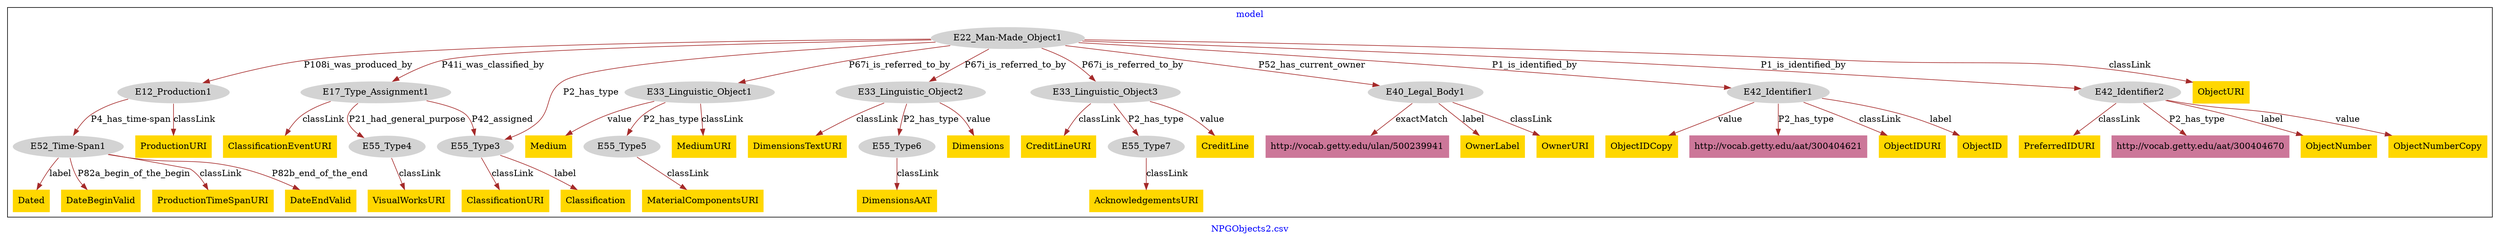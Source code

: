 digraph n0 {
fontcolor="blue"
remincross="true"
label="NPGObjects2.csv"
subgraph cluster {
label="model"
n2[style="filled",color="white",fillcolor="lightgray",label="E12_Production1"];
n3[style="filled",color="white",fillcolor="lightgray",label="E52_Time-Span1"];
n4[style="filled",color="white",fillcolor="lightgray",label="E17_Type_Assignment1"];
n5[style="filled",color="white",fillcolor="lightgray",label="E55_Type3"];
n6[style="filled",color="white",fillcolor="lightgray",label="E55_Type4"];
n7[style="filled",color="white",fillcolor="lightgray",label="E22_Man-Made_Object1"];
n8[style="filled",color="white",fillcolor="lightgray",label="E33_Linguistic_Object1"];
n9[style="filled",color="white",fillcolor="lightgray",label="E33_Linguistic_Object2"];
n10[style="filled",color="white",fillcolor="lightgray",label="E33_Linguistic_Object3"];
n11[style="filled",color="white",fillcolor="lightgray",label="E40_Legal_Body1"];
n12[style="filled",color="white",fillcolor="lightgray",label="E42_Identifier1"];
n13[style="filled",color="white",fillcolor="lightgray",label="E42_Identifier2"];
n14[style="filled",color="white",fillcolor="lightgray",label="E55_Type5"];
n15[style="filled",color="white",fillcolor="lightgray",label="E55_Type6"];
n16[style="filled",color="white",fillcolor="lightgray",label="E55_Type7"];
n17[shape="plaintext",style="filled",fillcolor="gold",label="ClassificationURI"];
n18[shape="plaintext",style="filled",fillcolor="gold",label="ProductionTimeSpanURI"];
n19[shape="plaintext",style="filled",fillcolor="gold",label="DateEndValid"];
n20[shape="plaintext",style="filled",fillcolor="gold",label="OwnerLabel"];
n21[shape="plaintext",style="filled",fillcolor="gold",label="ObjectIDURI"];
n22[shape="plaintext",style="filled",fillcolor="gold",label="VisualWorksURI"];
n23[shape="plaintext",style="filled",fillcolor="gold",label="MediumURI"];
n24[shape="plaintext",style="filled",fillcolor="gold",label="ObjectNumber"];
n25[shape="plaintext",style="filled",fillcolor="gold",label="ProductionURI"];
n26[shape="plaintext",style="filled",fillcolor="gold",label="Classification"];
n27[shape="plaintext",style="filled",fillcolor="gold",label="Medium"];
n28[shape="plaintext",style="filled",fillcolor="gold",label="Dated"];
n29[shape="plaintext",style="filled",fillcolor="gold",label="Dimensions"];
n30[shape="plaintext",style="filled",fillcolor="gold",label="CreditLine"];
n31[shape="plaintext",style="filled",fillcolor="gold",label="MaterialComponentsURI"];
n32[shape="plaintext",style="filled",fillcolor="gold",label="OwnerURI"];
n33[shape="plaintext",style="filled",fillcolor="gold",label="ObjectID"];
n34[shape="plaintext",style="filled",fillcolor="gold",label="ObjectNumberCopy"];
n35[shape="plaintext",style="filled",fillcolor="gold",label="DateBeginValid"];
n36[shape="plaintext",style="filled",fillcolor="gold",label="ObjectURI"];
n37[shape="plaintext",style="filled",fillcolor="gold",label="ClassificationEventURI"];
n38[shape="plaintext",style="filled",fillcolor="gold",label="CreditLineURI"];
n39[shape="plaintext",style="filled",fillcolor="gold",label="DimensionsTextURI"];
n40[shape="plaintext",style="filled",fillcolor="gold",label="ObjectIDCopy"];
n41[shape="plaintext",style="filled",fillcolor="gold",label="AcknowledgementsURI"];
n42[shape="plaintext",style="filled",fillcolor="gold",label="PreferredIDURI"];
n43[shape="plaintext",style="filled",fillcolor="gold",label="DimensionsAAT"];
n44[shape="plaintext",style="filled",fillcolor="#CC7799",label="http://vocab.getty.edu/ulan/500239941"];
n45[shape="plaintext",style="filled",fillcolor="#CC7799",label="http://vocab.getty.edu/aat/300404621"];
n46[shape="plaintext",style="filled",fillcolor="#CC7799",label="http://vocab.getty.edu/aat/300404670"];
}
n2 -> n3[color="brown",fontcolor="black",label="P4_has_time-span"]
n4 -> n5[color="brown",fontcolor="black",label="P42_assigned"]
n4 -> n6[color="brown",fontcolor="black",label="P21_had_general_purpose"]
n7 -> n2[color="brown",fontcolor="black",label="P108i_was_produced_by"]
n7 -> n4[color="brown",fontcolor="black",label="P41i_was_classified_by"]
n7 -> n8[color="brown",fontcolor="black",label="P67i_is_referred_to_by"]
n7 -> n9[color="brown",fontcolor="black",label="P67i_is_referred_to_by"]
n7 -> n10[color="brown",fontcolor="black",label="P67i_is_referred_to_by"]
n7 -> n11[color="brown",fontcolor="black",label="P52_has_current_owner"]
n7 -> n12[color="brown",fontcolor="black",label="P1_is_identified_by"]
n7 -> n13[color="brown",fontcolor="black",label="P1_is_identified_by"]
n8 -> n14[color="brown",fontcolor="black",label="P2_has_type"]
n9 -> n15[color="brown",fontcolor="black",label="P2_has_type"]
n10 -> n16[color="brown",fontcolor="black",label="P2_has_type"]
n5 -> n17[color="brown",fontcolor="black",label="classLink"]
n3 -> n18[color="brown",fontcolor="black",label="classLink"]
n3 -> n19[color="brown",fontcolor="black",label="P82b_end_of_the_end"]
n11 -> n20[color="brown",fontcolor="black",label="label"]
n12 -> n21[color="brown",fontcolor="black",label="classLink"]
n6 -> n22[color="brown",fontcolor="black",label="classLink"]
n8 -> n23[color="brown",fontcolor="black",label="classLink"]
n13 -> n24[color="brown",fontcolor="black",label="label"]
n2 -> n25[color="brown",fontcolor="black",label="classLink"]
n5 -> n26[color="brown",fontcolor="black",label="label"]
n8 -> n27[color="brown",fontcolor="black",label="value"]
n3 -> n28[color="brown",fontcolor="black",label="label"]
n9 -> n29[color="brown",fontcolor="black",label="value"]
n10 -> n30[color="brown",fontcolor="black",label="value"]
n14 -> n31[color="brown",fontcolor="black",label="classLink"]
n11 -> n32[color="brown",fontcolor="black",label="classLink"]
n12 -> n33[color="brown",fontcolor="black",label="label"]
n13 -> n34[color="brown",fontcolor="black",label="value"]
n3 -> n35[color="brown",fontcolor="black",label="P82a_begin_of_the_begin"]
n7 -> n36[color="brown",fontcolor="black",label="classLink"]
n4 -> n37[color="brown",fontcolor="black",label="classLink"]
n10 -> n38[color="brown",fontcolor="black",label="classLink"]
n9 -> n39[color="brown",fontcolor="black",label="classLink"]
n12 -> n40[color="brown",fontcolor="black",label="value"]
n16 -> n41[color="brown",fontcolor="black",label="classLink"]
n13 -> n42[color="brown",fontcolor="black",label="classLink"]
n15 -> n43[color="brown",fontcolor="black",label="classLink"]
n11 -> n44[color="brown",fontcolor="black",label="exactMatch"]
n7 -> n5[color="brown",fontcolor="black",label="P2_has_type"]
n12 -> n45[color="brown",fontcolor="black",label="P2_has_type"]
n13 -> n46[color="brown",fontcolor="black",label="P2_has_type"]
}
